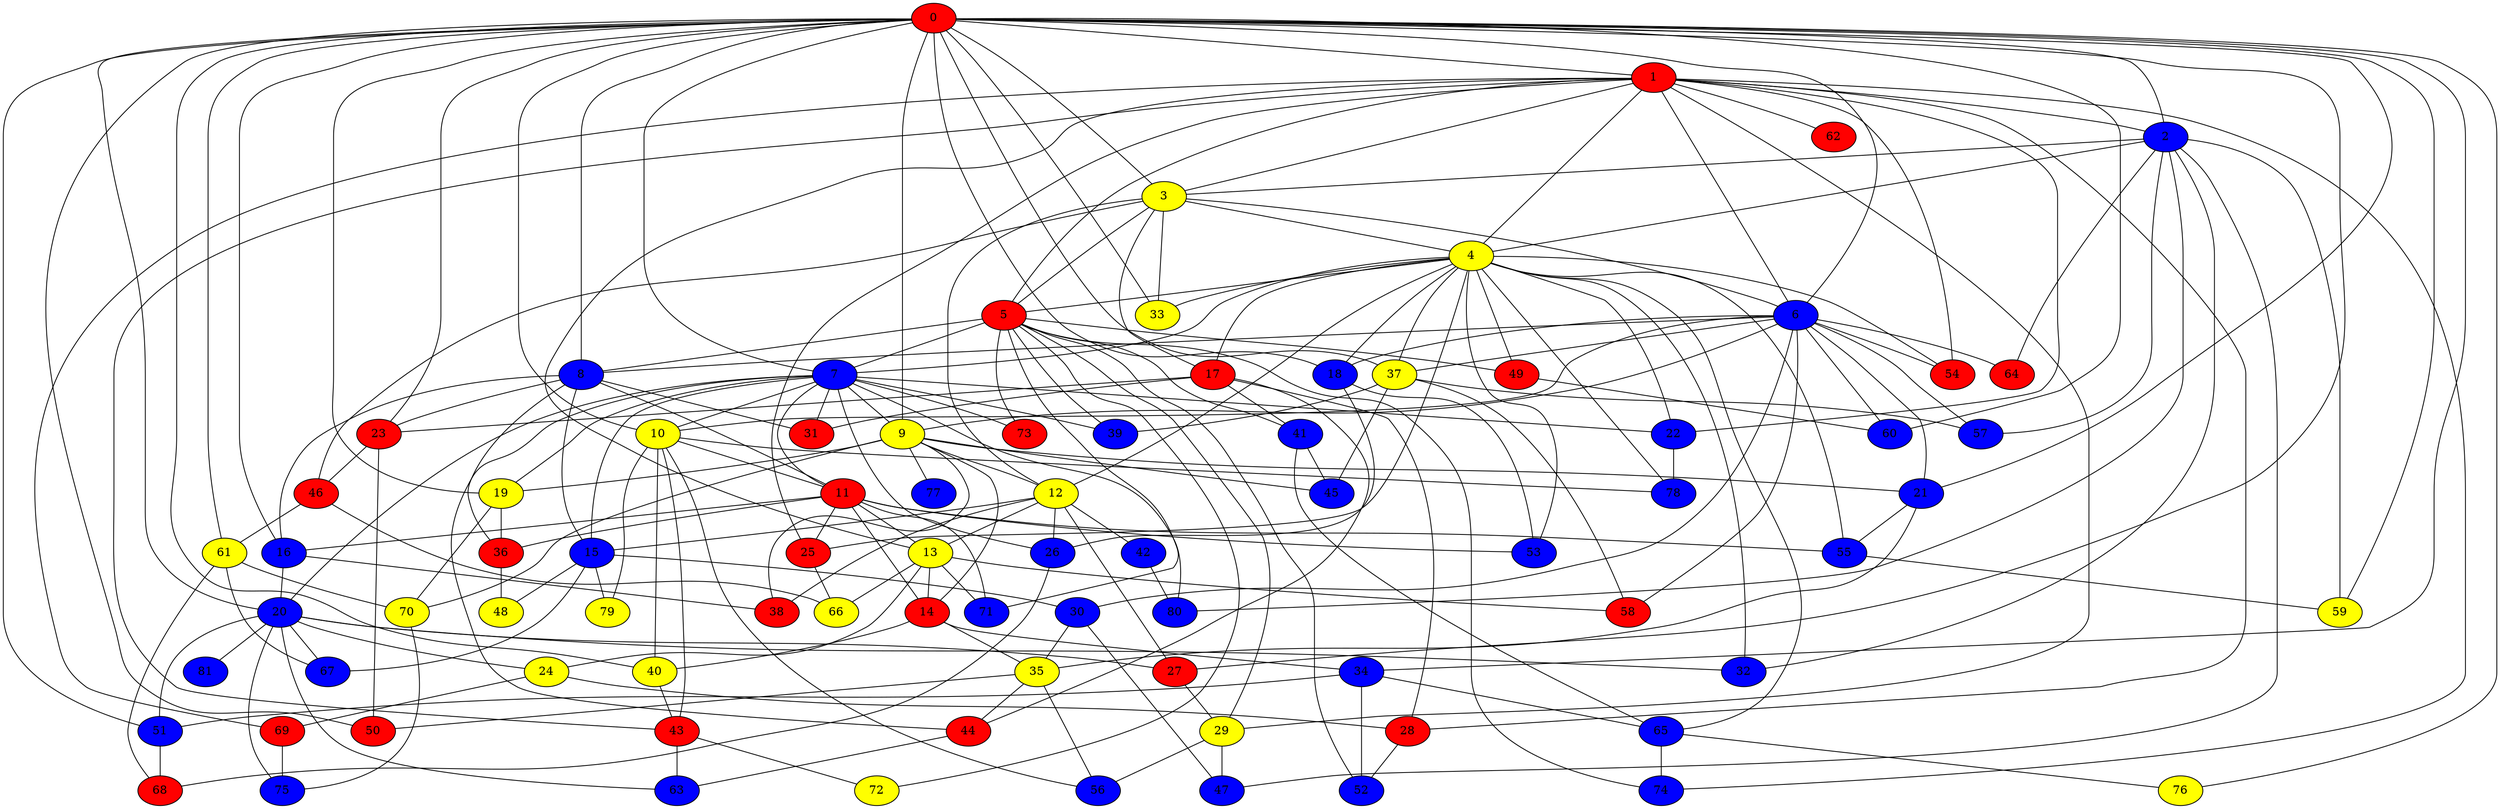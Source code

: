 graph {
0 [style = filled fillcolor = red];
1 [style = filled fillcolor = red];
2 [style = filled fillcolor = blue];
3 [style = filled fillcolor = yellow];
4 [style = filled fillcolor = yellow];
5 [style = filled fillcolor = red];
6 [style = filled fillcolor = blue];
7 [style = filled fillcolor = blue];
8 [style = filled fillcolor = blue];
9 [style = filled fillcolor = yellow];
10 [style = filled fillcolor = yellow];
11 [style = filled fillcolor = red];
12 [style = filled fillcolor = yellow];
13 [style = filled fillcolor = yellow];
14 [style = filled fillcolor = red];
15 [style = filled fillcolor = blue];
16 [style = filled fillcolor = blue];
17 [style = filled fillcolor = red];
18 [style = filled fillcolor = blue];
19 [style = filled fillcolor = yellow];
20 [style = filled fillcolor = blue];
21 [style = filled fillcolor = blue];
22 [style = filled fillcolor = blue];
23 [style = filled fillcolor = red];
24 [style = filled fillcolor = yellow];
25 [style = filled fillcolor = red];
26 [style = filled fillcolor = blue];
27 [style = filled fillcolor = red];
28 [style = filled fillcolor = red];
29 [style = filled fillcolor = yellow];
30 [style = filled fillcolor = blue];
31 [style = filled fillcolor = red];
32 [style = filled fillcolor = blue];
33 [style = filled fillcolor = yellow];
34 [style = filled fillcolor = blue];
35 [style = filled fillcolor = yellow];
36 [style = filled fillcolor = red];
37 [style = filled fillcolor = yellow];
38 [style = filled fillcolor = red];
39 [style = filled fillcolor = blue];
40 [style = filled fillcolor = yellow];
41 [style = filled fillcolor = blue];
42 [style = filled fillcolor = blue];
43 [style = filled fillcolor = red];
44 [style = filled fillcolor = red];
45 [style = filled fillcolor = blue];
46 [style = filled fillcolor = red];
47 [style = filled fillcolor = blue];
48 [style = filled fillcolor = yellow];
49 [style = filled fillcolor = red];
50 [style = filled fillcolor = red];
51 [style = filled fillcolor = blue];
52 [style = filled fillcolor = blue];
53 [style = filled fillcolor = blue];
54 [style = filled fillcolor = red];
55 [style = filled fillcolor = blue];
56 [style = filled fillcolor = blue];
57 [style = filled fillcolor = blue];
58 [style = filled fillcolor = red];
59 [style = filled fillcolor = yellow];
60 [style = filled fillcolor = blue];
61 [style = filled fillcolor = yellow];
62 [style = filled fillcolor = red];
63 [style = filled fillcolor = blue];
64 [style = filled fillcolor = red];
65 [style = filled fillcolor = blue];
66 [style = filled fillcolor = yellow];
67 [style = filled fillcolor = blue];
68 [style = filled fillcolor = red];
69 [style = filled fillcolor = red];
70 [style = filled fillcolor = yellow];
71 [style = filled fillcolor = blue];
72 [style = filled fillcolor = yellow];
73 [style = filled fillcolor = red];
74 [style = filled fillcolor = blue];
75 [style = filled fillcolor = blue];
76 [style = filled fillcolor = yellow];
77 [style = filled fillcolor = blue];
78 [style = filled fillcolor = blue];
79 [style = filled fillcolor = yellow];
80 [style = filled fillcolor = blue];
81 [style = filled fillcolor = blue];
0 -- 3;
0 -- 2;
0 -- 1;
0 -- 6;
0 -- 7;
0 -- 8;
0 -- 9;
0 -- 10;
0 -- 16;
0 -- 18;
0 -- 19;
0 -- 20;
0 -- 21;
0 -- 23;
0 -- 27;
0 -- 33;
0 -- 34;
0 -- 37;
0 -- 40;
0 -- 50;
0 -- 51;
0 -- 59;
0 -- 60;
0 -- 61;
0 -- 76;
1 -- 2;
1 -- 3;
1 -- 4;
1 -- 5;
1 -- 6;
1 -- 13;
1 -- 22;
1 -- 25;
1 -- 28;
1 -- 29;
1 -- 43;
1 -- 54;
1 -- 62;
1 -- 69;
1 -- 74;
2 -- 3;
2 -- 4;
2 -- 32;
2 -- 47;
2 -- 57;
2 -- 59;
2 -- 64;
2 -- 80;
3 -- 4;
3 -- 5;
3 -- 6;
3 -- 12;
3 -- 17;
3 -- 33;
3 -- 46;
4 -- 5;
4 -- 7;
4 -- 12;
4 -- 17;
4 -- 18;
4 -- 22;
4 -- 25;
4 -- 32;
4 -- 33;
4 -- 37;
4 -- 49;
4 -- 53;
4 -- 54;
4 -- 55;
4 -- 65;
4 -- 78;
5 -- 7;
5 -- 8;
5 -- 29;
5 -- 39;
5 -- 41;
5 -- 49;
5 -- 52;
5 -- 71;
5 -- 72;
5 -- 73;
5 -- 74;
6 -- 8;
6 -- 9;
6 -- 10;
6 -- 18;
6 -- 21;
6 -- 30;
6 -- 37;
6 -- 54;
6 -- 57;
6 -- 58;
6 -- 60;
6 -- 64;
7 -- 9;
7 -- 10;
7 -- 11;
7 -- 15;
7 -- 19;
7 -- 20;
7 -- 22;
7 -- 26;
7 -- 31;
7 -- 39;
7 -- 44;
7 -- 73;
7 -- 80;
8 -- 11;
8 -- 15;
8 -- 16;
8 -- 23;
8 -- 31;
8 -- 36;
9 -- 12;
9 -- 14;
9 -- 19;
9 -- 21;
9 -- 38;
9 -- 45;
9 -- 70;
9 -- 77;
10 -- 11;
10 -- 40;
10 -- 43;
10 -- 56;
10 -- 78;
10 -- 79;
11 -- 13;
11 -- 14;
11 -- 16;
11 -- 25;
11 -- 36;
11 -- 53;
11 -- 55;
11 -- 71;
12 -- 13;
12 -- 15;
12 -- 26;
12 -- 27;
12 -- 38;
12 -- 42;
13 -- 14;
13 -- 24;
13 -- 58;
13 -- 66;
13 -- 71;
14 -- 34;
14 -- 35;
14 -- 40;
15 -- 30;
15 -- 48;
15 -- 67;
15 -- 79;
16 -- 20;
16 -- 38;
17 -- 23;
17 -- 28;
17 -- 31;
17 -- 41;
17 -- 44;
18 -- 26;
18 -- 53;
19 -- 36;
19 -- 70;
20 -- 24;
20 -- 27;
20 -- 32;
20 -- 51;
20 -- 63;
20 -- 67;
20 -- 75;
20 -- 81;
21 -- 35;
21 -- 55;
22 -- 78;
23 -- 46;
23 -- 50;
24 -- 28;
24 -- 69;
25 -- 66;
26 -- 68;
27 -- 29;
28 -- 52;
29 -- 47;
29 -- 56;
30 -- 35;
30 -- 47;
34 -- 51;
34 -- 52;
34 -- 65;
35 -- 44;
35 -- 50;
35 -- 56;
36 -- 48;
37 -- 39;
37 -- 45;
37 -- 57;
37 -- 58;
40 -- 43;
41 -- 45;
41 -- 65;
42 -- 80;
43 -- 63;
43 -- 72;
44 -- 63;
46 -- 61;
46 -- 66;
49 -- 60;
51 -- 68;
55 -- 59;
61 -- 67;
61 -- 68;
61 -- 70;
65 -- 74;
65 -- 76;
69 -- 75;
70 -- 75;
}
